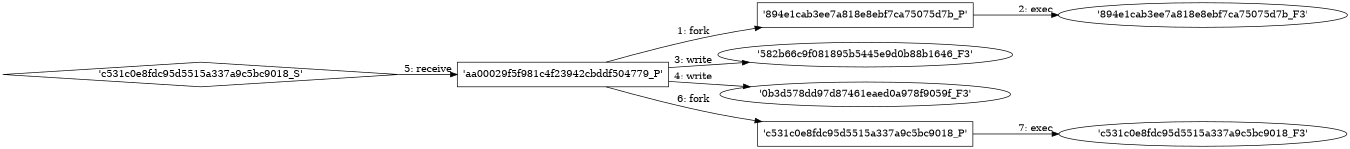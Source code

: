 digraph "D:\Learning\Paper\apt\基于CTI的攻击预警\Dataset\攻击图\ASGfromALLCTI\Security guidance for remote desktop adoption.dot" {
rankdir="LR"
size="9"
fixedsize="false"
splines="true"
nodesep=0.3
ranksep=0
fontsize=10
overlap="scalexy"
engine= "neato"
	"'aa00029f5f981c4f23942cbddf504779_P'" [node_type=Process shape=box]
	"'894e1cab3ee7a818e8ebf7ca75075d7b_P'" [node_type=Process shape=box]
	"'aa00029f5f981c4f23942cbddf504779_P'" -> "'894e1cab3ee7a818e8ebf7ca75075d7b_P'" [label="1: fork"]
	"'894e1cab3ee7a818e8ebf7ca75075d7b_P'" [node_type=Process shape=box]
	"'894e1cab3ee7a818e8ebf7ca75075d7b_F3'" [node_type=File shape=ellipse]
	"'894e1cab3ee7a818e8ebf7ca75075d7b_P'" -> "'894e1cab3ee7a818e8ebf7ca75075d7b_F3'" [label="2: exec"]
	"'582b66c9f081895b5445e9d0b88b1646_F3'" [node_type=file shape=ellipse]
	"'aa00029f5f981c4f23942cbddf504779_P'" [node_type=Process shape=box]
	"'aa00029f5f981c4f23942cbddf504779_P'" -> "'582b66c9f081895b5445e9d0b88b1646_F3'" [label="3: write"]
	"'0b3d578dd97d87461eaed0a978f9059f_F3'" [node_type=file shape=ellipse]
	"'aa00029f5f981c4f23942cbddf504779_P'" [node_type=Process shape=box]
	"'aa00029f5f981c4f23942cbddf504779_P'" -> "'0b3d578dd97d87461eaed0a978f9059f_F3'" [label="4: write"]
	"'aa00029f5f981c4f23942cbddf504779_P'" [node_type=Process shape=box]
	"'c531c0e8fdc95d5515a337a9c5bc9018_S'" [node_type=Socket shape=diamond]
	"'c531c0e8fdc95d5515a337a9c5bc9018_S'" -> "'aa00029f5f981c4f23942cbddf504779_P'" [label="5: receive"]
	"'aa00029f5f981c4f23942cbddf504779_P'" [node_type=Process shape=box]
	"'c531c0e8fdc95d5515a337a9c5bc9018_P'" [node_type=Process shape=box]
	"'aa00029f5f981c4f23942cbddf504779_P'" -> "'c531c0e8fdc95d5515a337a9c5bc9018_P'" [label="6: fork"]
	"'c531c0e8fdc95d5515a337a9c5bc9018_P'" [node_type=Process shape=box]
	"'c531c0e8fdc95d5515a337a9c5bc9018_F3'" [node_type=File shape=ellipse]
	"'c531c0e8fdc95d5515a337a9c5bc9018_P'" -> "'c531c0e8fdc95d5515a337a9c5bc9018_F3'" [label="7: exec"]
}
